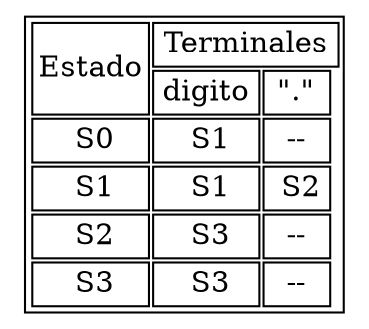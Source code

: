digraph G{
node [ shape=none]
tbl [label=<
 <TABLE>
  <TR>
<TD colspan = "1" rowspan = "2">Estado</TD>

<TD colspan = " 3" >Terminales</TD>
</TR>
<tr><td>digito</td><td>"."</td></tr><tr><td> S0</td><td> S1</td><td>--</td> </tr><tr><td> S1</td><td> S1</td><td> S2</td> </tr><tr><td> S2</td><td> S3</td><td>--</td> </tr><tr><td> S3</td><td> S3</td><td>--</td> </tr>
</TABLE>
>];
}
